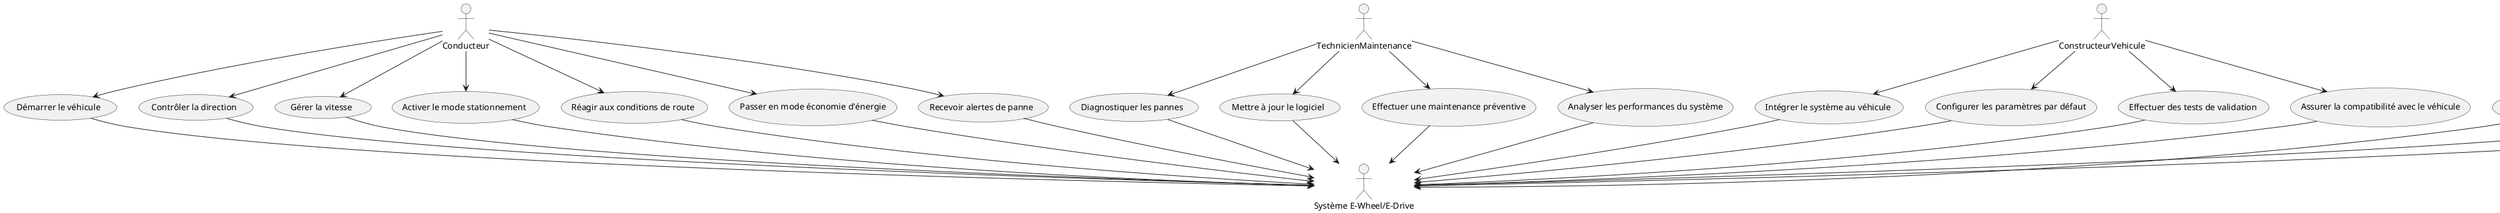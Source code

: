 @startuml

actor Conducteur
actor TechnicienMaintenance
actor ConstructeurVehicule
actor AutoriteRegulation
actor SystemeEWheelEDrive as "Système E-Wheel/E-Drive"

Conducteur --> (Démarrer le véhicule)
Conducteur --> (Contrôler la direction)
Conducteur --> (Gérer la vitesse)
Conducteur --> (Activer le mode stationnement)
Conducteur --> (Réagir aux conditions de route)
Conducteur --> (Passer en mode économie d'énergie)
Conducteur --> (Recevoir alertes de panne)

TechnicienMaintenance --> (Diagnostiquer les pannes)
TechnicienMaintenance --> (Mettre à jour le logiciel)
TechnicienMaintenance --> (Effectuer une maintenance préventive)
TechnicienMaintenance --> (Analyser les performances du système)

ConstructeurVehicule --> (Intégrer le système au véhicule)
ConstructeurVehicule --> (Configurer les paramètres par défaut)
ConstructeurVehicule --> (Effectuer des tests de validation)
ConstructeurVehicule --> (Assurer la compatibilité avec le véhicule)

AutoriteRegulation --> (Vérifier conformité aux normes)
AutoriteRegulation --> (Superviser l'efficacité énergétique)
AutoriteRegulation --> (Contrôler la cybersécurité du système)

(Démarrer le véhicule) --> SystemeEWheelEDrive
(Contrôler la direction) --> SystemeEWheelEDrive
(Gérer la vitesse) --> SystemeEWheelEDrive
(Activer le mode stationnement) --> SystemeEWheelEDrive
(Réagir aux conditions de route) --> SystemeEWheelEDrive
(Passer en mode économie d'énergie) --> SystemeEWheelEDrive
(Recevoir alertes de panne) --> SystemeEWheelEDrive

(Diagnostiquer les pannes) --> SystemeEWheelEDrive
(Mettre à jour le logiciel) --> SystemeEWheelEDrive
(Effectuer une maintenance préventive) --> SystemeEWheelEDrive
(Analyser les performances du système) --> SystemeEWheelEDrive

(Intégrer le système au véhicule) --> SystemeEWheelEDrive
(Configurer les paramètres par défaut) --> SystemeEWheelEDrive
(Effectuer des tests de validation) --> SystemeEWheelEDrive
(Assurer la compatibilité avec le véhicule) --> SystemeEWheelEDrive

(Vérifier conformité aux normes) --> SystemeEWheelEDrive
(Superviser l'efficacité énergétique) --> SystemeEWheelEDrive
(Contrôler la cybersécurité du système) --> SystemeEWheelEDrive

@enduml
